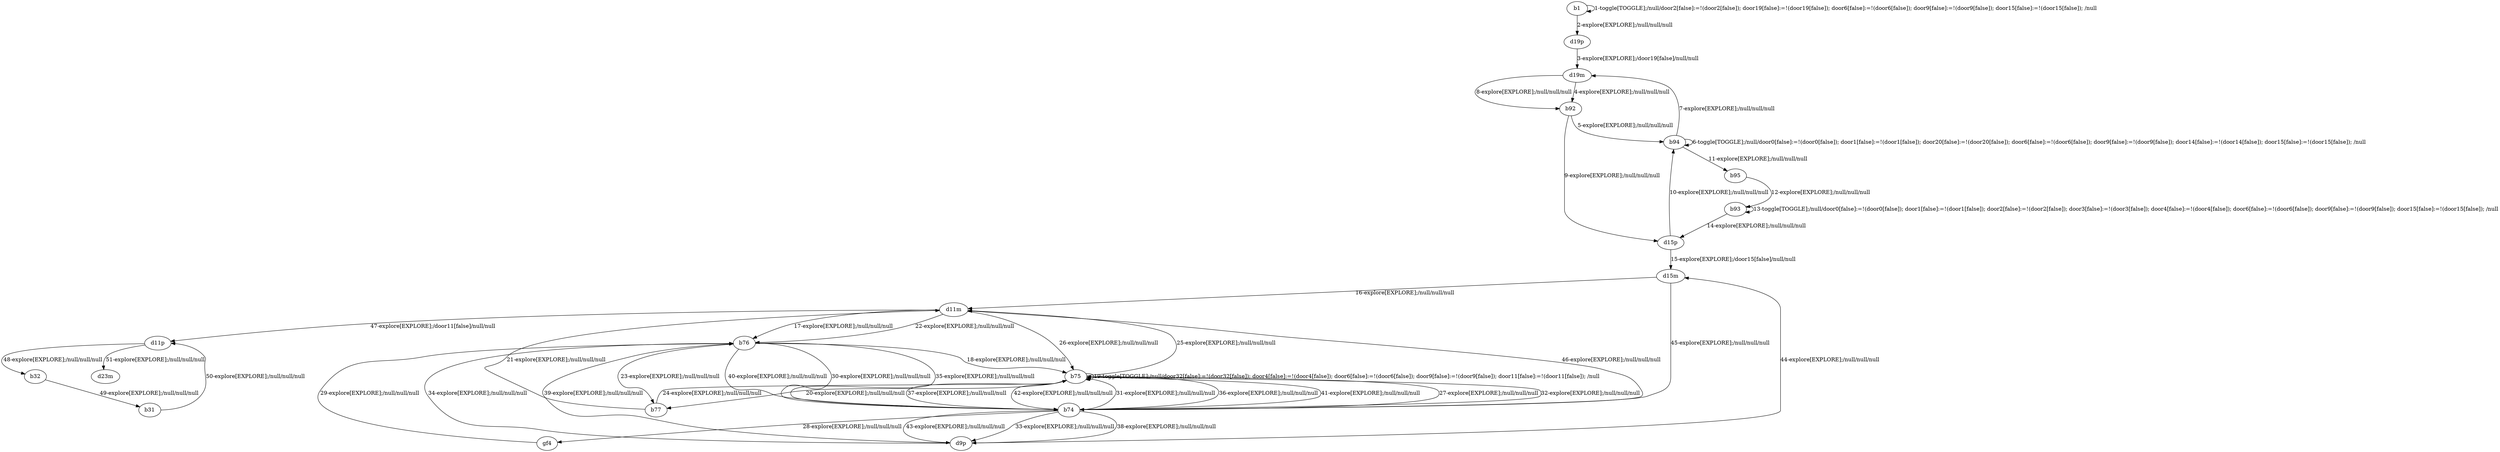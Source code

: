 # Total number of goals covered by this test: 1
# d9p --> b76

digraph g {
"b1" -> "b1" [label = "1-toggle[TOGGLE];/null/door2[false]:=!(door2[false]); door19[false]:=!(door19[false]); door6[false]:=!(door6[false]); door9[false]:=!(door9[false]); door15[false]:=!(door15[false]); /null"];
"b1" -> "d19p" [label = "2-explore[EXPLORE];/null/null/null"];
"d19p" -> "d19m" [label = "3-explore[EXPLORE];/door19[false]/null/null"];
"d19m" -> "b92" [label = "4-explore[EXPLORE];/null/null/null"];
"b92" -> "b94" [label = "5-explore[EXPLORE];/null/null/null"];
"b94" -> "b94" [label = "6-toggle[TOGGLE];/null/door0[false]:=!(door0[false]); door1[false]:=!(door1[false]); door20[false]:=!(door20[false]); door6[false]:=!(door6[false]); door9[false]:=!(door9[false]); door14[false]:=!(door14[false]); door15[false]:=!(door15[false]); /null"];
"b94" -> "d19m" [label = "7-explore[EXPLORE];/null/null/null"];
"d19m" -> "b92" [label = "8-explore[EXPLORE];/null/null/null"];
"b92" -> "d15p" [label = "9-explore[EXPLORE];/null/null/null"];
"d15p" -> "b94" [label = "10-explore[EXPLORE];/null/null/null"];
"b94" -> "b95" [label = "11-explore[EXPLORE];/null/null/null"];
"b95" -> "b93" [label = "12-explore[EXPLORE];/null/null/null"];
"b93" -> "b93" [label = "13-toggle[TOGGLE];/null/door0[false]:=!(door0[false]); door1[false]:=!(door1[false]); door2[false]:=!(door2[false]); door3[false]:=!(door3[false]); door4[false]:=!(door4[false]); door6[false]:=!(door6[false]); door9[false]:=!(door9[false]); door15[false]:=!(door15[false]); /null"];
"b93" -> "d15p" [label = "14-explore[EXPLORE];/null/null/null"];
"d15p" -> "d15m" [label = "15-explore[EXPLORE];/door15[false]/null/null"];
"d15m" -> "d11m" [label = "16-explore[EXPLORE];/null/null/null"];
"d11m" -> "b76" [label = "17-explore[EXPLORE];/null/null/null"];
"b76" -> "b75" [label = "18-explore[EXPLORE];/null/null/null"];
"b75" -> "b75" [label = "19-toggle[TOGGLE];/null/door32[false]:=!(door32[false]); door4[false]:=!(door4[false]); door6[false]:=!(door6[false]); door9[false]:=!(door9[false]); door11[false]:=!(door11[false]); /null"];
"b75" -> "b77" [label = "20-explore[EXPLORE];/null/null/null"];
"b77" -> "d11m" [label = "21-explore[EXPLORE];/null/null/null"];
"d11m" -> "b76" [label = "22-explore[EXPLORE];/null/null/null"];
"b76" -> "b77" [label = "23-explore[EXPLORE];/null/null/null"];
"b77" -> "b75" [label = "24-explore[EXPLORE];/null/null/null"];
"b75" -> "d11m" [label = "25-explore[EXPLORE];/null/null/null"];
"d11m" -> "b75" [label = "26-explore[EXPLORE];/null/null/null"];
"b75" -> "b74" [label = "27-explore[EXPLORE];/null/null/null"];
"b74" -> "gf4" [label = "28-explore[EXPLORE];/null/null/null"];
"gf4" -> "b76" [label = "29-explore[EXPLORE];/null/null/null"];
"b76" -> "b74" [label = "30-explore[EXPLORE];/null/null/null"];
"b74" -> "b75" [label = "31-explore[EXPLORE];/null/null/null"];
"b75" -> "b74" [label = "32-explore[EXPLORE];/null/null/null"];
"b74" -> "d9p" [label = "33-explore[EXPLORE];/null/null/null"];
"d9p" -> "b76" [label = "34-explore[EXPLORE];/null/null/null"];
"b76" -> "b74" [label = "35-explore[EXPLORE];/null/null/null"];
"b74" -> "b75" [label = "36-explore[EXPLORE];/null/null/null"];
"b75" -> "b74" [label = "37-explore[EXPLORE];/null/null/null"];
"b74" -> "d9p" [label = "38-explore[EXPLORE];/null/null/null"];
"d9p" -> "b76" [label = "39-explore[EXPLORE];/null/null/null"];
"b76" -> "b74" [label = "40-explore[EXPLORE];/null/null/null"];
"b74" -> "b75" [label = "41-explore[EXPLORE];/null/null/null"];
"b75" -> "b74" [label = "42-explore[EXPLORE];/null/null/null"];
"b74" -> "d9p" [label = "43-explore[EXPLORE];/null/null/null"];
"d9p" -> "d15m" [label = "44-explore[EXPLORE];/null/null/null"];
"d15m" -> "b74" [label = "45-explore[EXPLORE];/null/null/null"];
"b74" -> "d11m" [label = "46-explore[EXPLORE];/null/null/null"];
"d11m" -> "d11p" [label = "47-explore[EXPLORE];/door11[false]/null/null"];
"d11p" -> "b32" [label = "48-explore[EXPLORE];/null/null/null"];
"b32" -> "b31" [label = "49-explore[EXPLORE];/null/null/null"];
"b31" -> "d11p" [label = "50-explore[EXPLORE];/null/null/null"];
"d11p" -> "d23m" [label = "51-explore[EXPLORE];/null/null/null"];
}